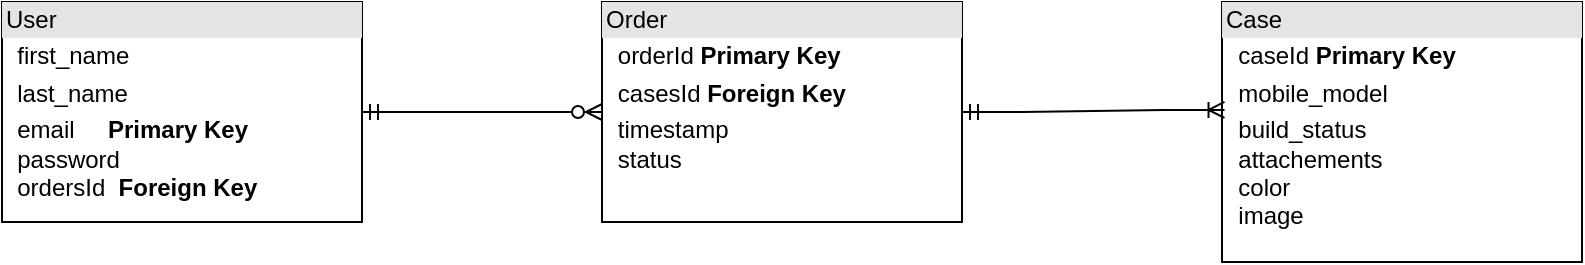 <mxfile version="20.3.0" type="device"><diagram id="-qCkrWNz1umgonPcVxsW" name="Page-1"><mxGraphModel dx="1038" dy="641" grid="1" gridSize="10" guides="1" tooltips="1" connect="1" arrows="1" fold="1" page="1" pageScale="1" pageWidth="850" pageHeight="1100" math="0" shadow="0"><root><mxCell id="0"/><mxCell id="1" parent="0"/><mxCell id="O9sivUuO6urjO2rdKw9O-1" value="&lt;div style=&quot;box-sizing:border-box;width:100%;background:#e4e4e4;padding:2px;&quot;&gt;User&lt;/div&gt;&lt;table style=&quot;width:100%;font-size:1em;&quot; cellpadding=&quot;2&quot; cellspacing=&quot;0&quot;&gt;&lt;tbody&gt;&lt;tr&gt;&lt;td&gt;&lt;br&gt;&lt;/td&gt;&lt;td&gt;first_name&lt;/td&gt;&lt;/tr&gt;&lt;tr&gt;&lt;td&gt;&lt;br&gt;&lt;/td&gt;&lt;td&gt;last_name&lt;/td&gt;&lt;/tr&gt;&lt;tr&gt;&lt;td&gt;&lt;br&gt;&lt;/td&gt;&lt;td&gt;email&amp;nbsp; &amp;nbsp; &amp;nbsp;&lt;b&gt;Primary Key&lt;/b&gt;&lt;br&gt;password&lt;br&gt;ordersId&amp;nbsp;&lt;b&gt; Foreign Key&lt;/b&gt;&lt;/td&gt;&lt;/tr&gt;&lt;/tbody&gt;&lt;/table&gt;" style="verticalAlign=top;align=left;overflow=fill;html=1;" vertex="1" parent="1"><mxGeometry x="50" y="110" width="180" height="110" as="geometry"/></mxCell><mxCell id="O9sivUuO6urjO2rdKw9O-2" value="&lt;div style=&quot;box-sizing:border-box;width:100%;background:#e4e4e4;padding:2px;&quot;&gt;Order&lt;/div&gt;&lt;table style=&quot;width:100%;font-size:1em;&quot; cellpadding=&quot;2&quot; cellspacing=&quot;0&quot;&gt;&lt;tbody&gt;&lt;tr&gt;&lt;td&gt;&lt;br&gt;&lt;/td&gt;&lt;td&gt;orderId&amp;nbsp;&lt;b&gt;Primary Key&lt;/b&gt;&lt;/td&gt;&lt;/tr&gt;&lt;tr&gt;&lt;td&gt;&lt;br&gt;&lt;/td&gt;&lt;td&gt;casesId&lt;b&gt; Foreign Key&lt;/b&gt;&lt;/td&gt;&lt;/tr&gt;&lt;tr&gt;&lt;td&gt;&lt;/td&gt;&lt;td&gt;timestamp&lt;br&gt;status&lt;/td&gt;&lt;/tr&gt;&lt;/tbody&gt;&lt;/table&gt;" style="verticalAlign=top;align=left;overflow=fill;html=1;" vertex="1" parent="1"><mxGeometry x="350" y="110" width="180" height="110" as="geometry"/></mxCell><mxCell id="O9sivUuO6urjO2rdKw9O-5" value="" style="edgeStyle=entityRelationEdgeStyle;fontSize=12;html=1;endArrow=ERzeroToMany;startArrow=ERmandOne;rounded=0;entryX=0;entryY=0.5;entryDx=0;entryDy=0;exitX=1;exitY=0.5;exitDx=0;exitDy=0;" edge="1" parent="1" source="O9sivUuO6urjO2rdKw9O-1" target="O9sivUuO6urjO2rdKw9O-2"><mxGeometry width="100" height="100" relative="1" as="geometry"><mxPoint x="180" y="200" as="sourcePoint"/><mxPoint x="280" y="100" as="targetPoint"/></mxGeometry></mxCell><mxCell id="O9sivUuO6urjO2rdKw9O-6" value="&lt;div style=&quot;box-sizing:border-box;width:100%;background:#e4e4e4;padding:2px;&quot;&gt;Case&lt;/div&gt;&lt;table style=&quot;width:100%;font-size:1em;&quot; cellpadding=&quot;2&quot; cellspacing=&quot;0&quot;&gt;&lt;tbody&gt;&lt;tr&gt;&lt;td&gt;&lt;br&gt;&lt;/td&gt;&lt;td&gt;caseId&amp;nbsp;&lt;b&gt;Primary Key&lt;/b&gt;&lt;/td&gt;&lt;/tr&gt;&lt;tr&gt;&lt;td&gt;&lt;br&gt;&lt;/td&gt;&lt;td&gt;mobile_model&lt;/td&gt;&lt;/tr&gt;&lt;tr&gt;&lt;td&gt;&lt;/td&gt;&lt;td&gt;build_status&lt;br&gt;attachements&lt;br&gt;color&lt;br&gt;image&lt;/td&gt;&lt;/tr&gt;&lt;/tbody&gt;&lt;/table&gt;" style="verticalAlign=top;align=left;overflow=fill;html=1;" vertex="1" parent="1"><mxGeometry x="660" y="110" width="180" height="130" as="geometry"/></mxCell><mxCell id="O9sivUuO6urjO2rdKw9O-10" value="" style="edgeStyle=entityRelationEdgeStyle;fontSize=12;html=1;endArrow=ERoneToMany;startArrow=ERmandOne;rounded=0;exitX=1;exitY=0.5;exitDx=0;exitDy=0;entryX=0.007;entryY=0.415;entryDx=0;entryDy=0;entryPerimeter=0;" edge="1" parent="1" source="O9sivUuO6urjO2rdKw9O-2" target="O9sivUuO6urjO2rdKw9O-6"><mxGeometry width="100" height="100" relative="1" as="geometry"><mxPoint x="630" y="460" as="sourcePoint"/><mxPoint x="660" y="160" as="targetPoint"/></mxGeometry></mxCell></root></mxGraphModel></diagram></mxfile>
